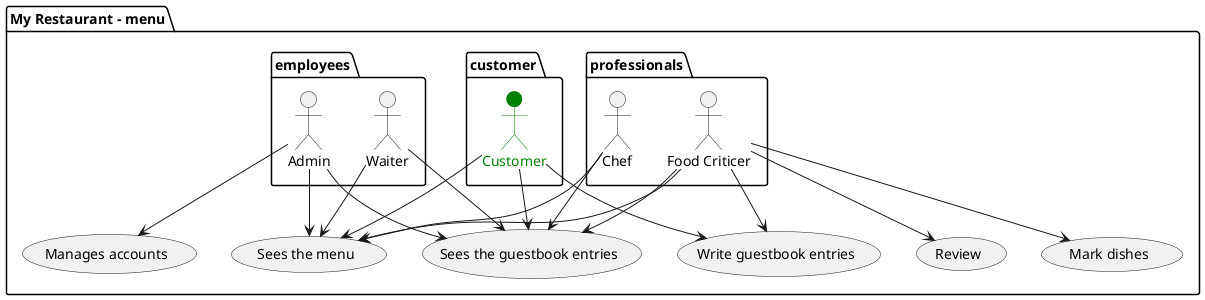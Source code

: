 @startuml

' !theme _none_
' !theme plain

package "My Restaurant - menu" {
    package professionals {
        actor Chef as ch
        actor "Food Criticer" as fc
    }
    package employees {
        actor Admin as a
        actor Waiter as w
    }
    package customer {
        actor Customer as c #green;line:green;text:green 
    }

    usecase "Review" as UC0
    usecase "Mark dishes" as UC1
    usecase "Manages accounts" as UC2
    usecase "Write guestbook entries" as UC3
    usecase "Sees the guestbook entries" as UC4

    usecase "Sees the menu" as UC5


}


c --> UC5
w --> UC5
ch --> UC5
a --> UC5
fc --> UC5

c --> UC4
w --> UC4
fc --> UC4
a --> UC4
ch --> UC4

c --> UC3
fc --> UC3

a --> UC2

fc --> UC1

fc --> UC0
@enduml